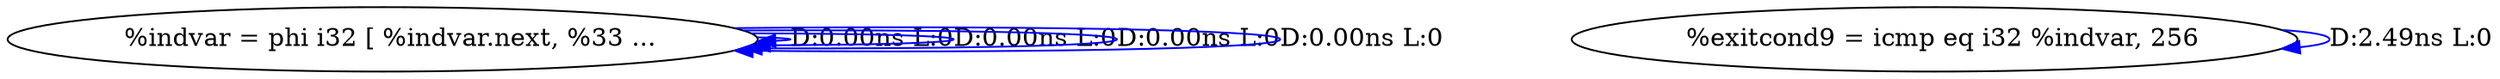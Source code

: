 digraph {
Node0x36caa80[label="  %indvar = phi i32 [ %indvar.next, %33 ..."];
Node0x36caa80 -> Node0x36caa80[label="D:0.00ns L:0",color=blue];
Node0x36caa80 -> Node0x36caa80[label="D:0.00ns L:0",color=blue];
Node0x36caa80 -> Node0x36caa80[label="D:0.00ns L:0",color=blue];
Node0x36caa80 -> Node0x36caa80[label="D:0.00ns L:0",color=blue];
Node0x36cab60[label="  %exitcond9 = icmp eq i32 %indvar, 256"];
Node0x36cab60 -> Node0x36cab60[label="D:2.49ns L:0",color=blue];
}
